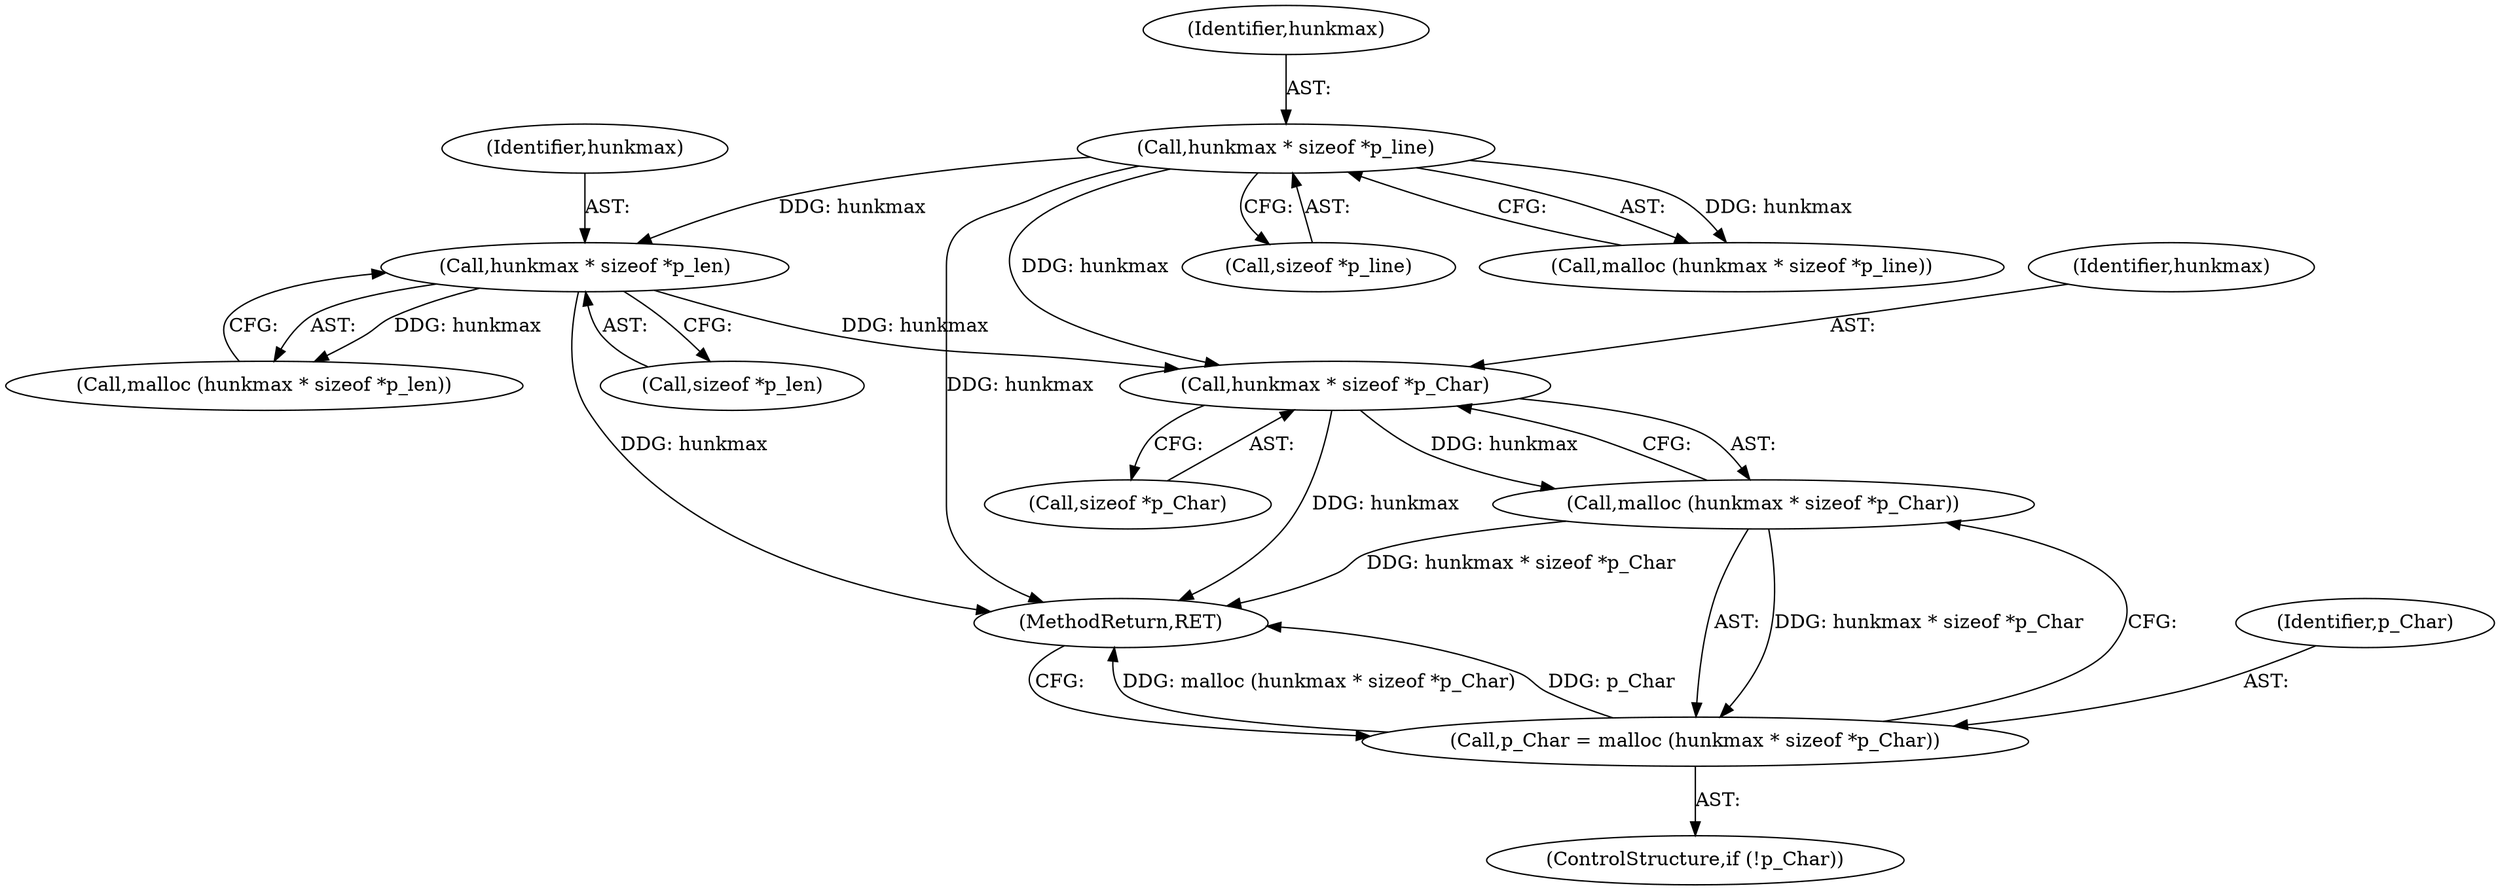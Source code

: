 digraph "1_savannah_0c08d7a902c6fdd49b704623a12d8d672ef18944_1@API" {
"1000135" [label="(Call,hunkmax * sizeof *p_Char)"];
"1000124" [label="(Call,hunkmax * sizeof *p_len)"];
"1000111" [label="(Call,hunkmax * sizeof *p_line)"];
"1000134" [label="(Call,malloc (hunkmax * sizeof *p_Char))"];
"1000132" [label="(Call,p_Char = malloc (hunkmax * sizeof *p_Char))"];
"1000136" [label="(Identifier,hunkmax)"];
"1000137" [label="(Call,sizeof *p_Char)"];
"1000111" [label="(Call,hunkmax * sizeof *p_line)"];
"1000133" [label="(Identifier,p_Char)"];
"1000112" [label="(Identifier,hunkmax)"];
"1000134" [label="(Call,malloc (hunkmax * sizeof *p_Char))"];
"1000113" [label="(Call,sizeof *p_line)"];
"1000126" [label="(Call,sizeof *p_len)"];
"1000129" [label="(ControlStructure,if (!p_Char))"];
"1000135" [label="(Call,hunkmax * sizeof *p_Char)"];
"1000123" [label="(Call,malloc (hunkmax * sizeof *p_len))"];
"1000124" [label="(Call,hunkmax * sizeof *p_len)"];
"1000140" [label="(MethodReturn,RET)"];
"1000125" [label="(Identifier,hunkmax)"];
"1000132" [label="(Call,p_Char = malloc (hunkmax * sizeof *p_Char))"];
"1000110" [label="(Call,malloc (hunkmax * sizeof *p_line))"];
"1000135" -> "1000134"  [label="AST: "];
"1000135" -> "1000137"  [label="CFG: "];
"1000136" -> "1000135"  [label="AST: "];
"1000137" -> "1000135"  [label="AST: "];
"1000134" -> "1000135"  [label="CFG: "];
"1000135" -> "1000140"  [label="DDG: hunkmax"];
"1000135" -> "1000134"  [label="DDG: hunkmax"];
"1000124" -> "1000135"  [label="DDG: hunkmax"];
"1000111" -> "1000135"  [label="DDG: hunkmax"];
"1000124" -> "1000123"  [label="AST: "];
"1000124" -> "1000126"  [label="CFG: "];
"1000125" -> "1000124"  [label="AST: "];
"1000126" -> "1000124"  [label="AST: "];
"1000123" -> "1000124"  [label="CFG: "];
"1000124" -> "1000140"  [label="DDG: hunkmax"];
"1000124" -> "1000123"  [label="DDG: hunkmax"];
"1000111" -> "1000124"  [label="DDG: hunkmax"];
"1000111" -> "1000110"  [label="AST: "];
"1000111" -> "1000113"  [label="CFG: "];
"1000112" -> "1000111"  [label="AST: "];
"1000113" -> "1000111"  [label="AST: "];
"1000110" -> "1000111"  [label="CFG: "];
"1000111" -> "1000140"  [label="DDG: hunkmax"];
"1000111" -> "1000110"  [label="DDG: hunkmax"];
"1000134" -> "1000132"  [label="AST: "];
"1000132" -> "1000134"  [label="CFG: "];
"1000134" -> "1000140"  [label="DDG: hunkmax * sizeof *p_Char"];
"1000134" -> "1000132"  [label="DDG: hunkmax * sizeof *p_Char"];
"1000132" -> "1000129"  [label="AST: "];
"1000133" -> "1000132"  [label="AST: "];
"1000140" -> "1000132"  [label="CFG: "];
"1000132" -> "1000140"  [label="DDG: malloc (hunkmax * sizeof *p_Char)"];
"1000132" -> "1000140"  [label="DDG: p_Char"];
}
